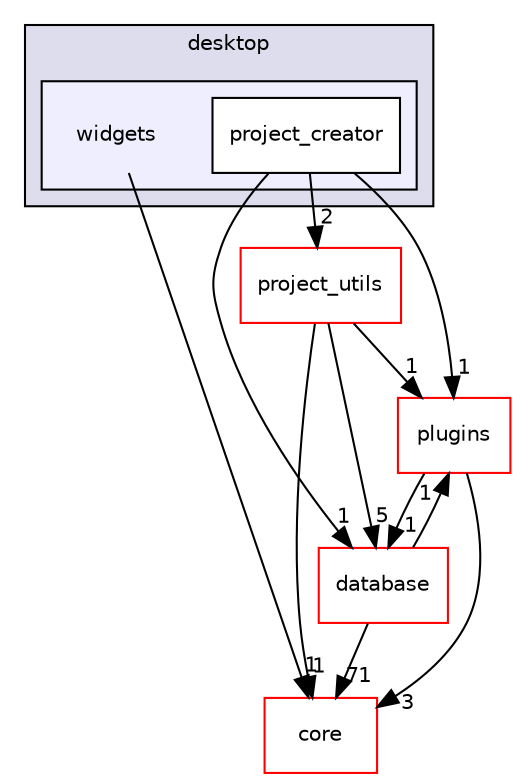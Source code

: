 digraph "src/gui/desktop/widgets" {
  compound=true
  node [ fontsize="10", fontname="Helvetica"];
  edge [ labelfontsize="10", labelfontname="Helvetica"];
  subgraph clusterdir_c090f567964b7b78a4e63a3af92480e4 {
    graph [ bgcolor="#ddddee", pencolor="black", label="desktop" fontname="Helvetica", fontsize="10", URL="dir_c090f567964b7b78a4e63a3af92480e4.html"]
  subgraph clusterdir_8dc0b02c5540719e4ed4ca2c28a1216f {
    graph [ bgcolor="#eeeeff", pencolor="black", label="" URL="dir_8dc0b02c5540719e4ed4ca2c28a1216f.html"];
    dir_8dc0b02c5540719e4ed4ca2c28a1216f [shape=plaintext label="widgets"];
  dir_a5163155466869371835fda8a84e9f4e [shape=box label="project_creator" fillcolor="white" style="filled" URL="dir_a5163155466869371835fda8a84e9f4e.html"];
  }
  }
  dir_54e6d718270be77f4d294dce82c1c152 [shape=box label="project_utils" fillcolor="white" style="filled" color="red" URL="dir_54e6d718270be77f4d294dce82c1c152.html"];
  dir_7020b8b7abcceffa3f9f7a2d24718f16 [shape=box label="plugins" fillcolor="white" style="filled" color="red" URL="dir_7020b8b7abcceffa3f9f7a2d24718f16.html"];
  dir_803ee67260c130b45d29089798491ab2 [shape=box label="database" fillcolor="white" style="filled" color="red" URL="dir_803ee67260c130b45d29089798491ab2.html"];
  dir_aebb8dcc11953d78e620bbef0b9e2183 [shape=box label="core" fillcolor="white" style="filled" color="red" URL="dir_aebb8dcc11953d78e620bbef0b9e2183.html"];
  dir_7020b8b7abcceffa3f9f7a2d24718f16->dir_803ee67260c130b45d29089798491ab2 [headlabel="1", labeldistance=1.5 headhref="dir_000045_000010.html"];
  dir_7020b8b7abcceffa3f9f7a2d24718f16->dir_aebb8dcc11953d78e620bbef0b9e2183 [headlabel="3", labeldistance=1.5 headhref="dir_000045_000001.html"];
  dir_8dc0b02c5540719e4ed4ca2c28a1216f->dir_aebb8dcc11953d78e620bbef0b9e2183 [headlabel="1", labeldistance=1.5 headhref="dir_000033_000001.html"];
  dir_54e6d718270be77f4d294dce82c1c152->dir_7020b8b7abcceffa3f9f7a2d24718f16 [headlabel="1", labeldistance=1.5 headhref="dir_000047_000045.html"];
  dir_54e6d718270be77f4d294dce82c1c152->dir_803ee67260c130b45d29089798491ab2 [headlabel="5", labeldistance=1.5 headhref="dir_000047_000010.html"];
  dir_54e6d718270be77f4d294dce82c1c152->dir_aebb8dcc11953d78e620bbef0b9e2183 [headlabel="1", labeldistance=1.5 headhref="dir_000047_000001.html"];
  dir_a5163155466869371835fda8a84e9f4e->dir_54e6d718270be77f4d294dce82c1c152 [headlabel="2", labeldistance=1.5 headhref="dir_000034_000047.html"];
  dir_a5163155466869371835fda8a84e9f4e->dir_7020b8b7abcceffa3f9f7a2d24718f16 [headlabel="1", labeldistance=1.5 headhref="dir_000034_000045.html"];
  dir_a5163155466869371835fda8a84e9f4e->dir_803ee67260c130b45d29089798491ab2 [headlabel="1", labeldistance=1.5 headhref="dir_000034_000010.html"];
  dir_803ee67260c130b45d29089798491ab2->dir_aebb8dcc11953d78e620bbef0b9e2183 [headlabel="71", labeldistance=1.5 headhref="dir_000010_000001.html"];
  dir_803ee67260c130b45d29089798491ab2->dir_7020b8b7abcceffa3f9f7a2d24718f16 [headlabel="1", labeldistance=1.5 headhref="dir_000010_000045.html"];
}
